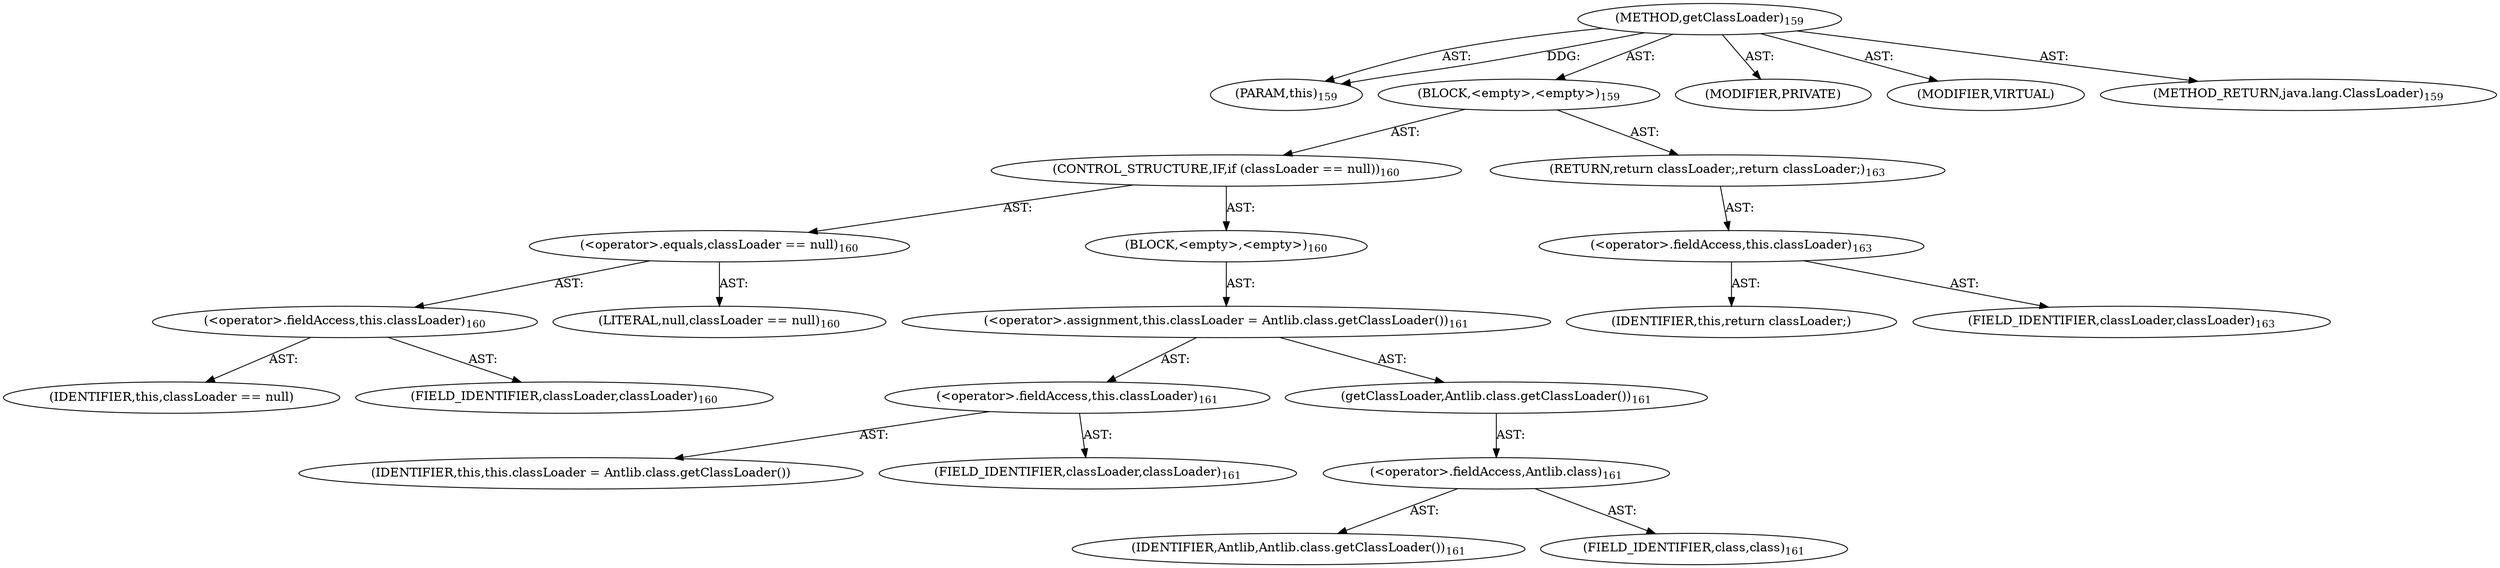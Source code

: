 digraph "getClassLoader" {  
"111669149699" [label = <(METHOD,getClassLoader)<SUB>159</SUB>> ]
"115964117000" [label = <(PARAM,this)<SUB>159</SUB>> ]
"25769803786" [label = <(BLOCK,&lt;empty&gt;,&lt;empty&gt;)<SUB>159</SUB>> ]
"47244640261" [label = <(CONTROL_STRUCTURE,IF,if (classLoader == null))<SUB>160</SUB>> ]
"30064771114" [label = <(&lt;operator&gt;.equals,classLoader == null)<SUB>160</SUB>> ]
"30064771115" [label = <(&lt;operator&gt;.fieldAccess,this.classLoader)<SUB>160</SUB>> ]
"68719476776" [label = <(IDENTIFIER,this,classLoader == null)> ]
"55834574852" [label = <(FIELD_IDENTIFIER,classLoader,classLoader)<SUB>160</SUB>> ]
"90194313219" [label = <(LITERAL,null,classLoader == null)<SUB>160</SUB>> ]
"25769803787" [label = <(BLOCK,&lt;empty&gt;,&lt;empty&gt;)<SUB>160</SUB>> ]
"30064771116" [label = <(&lt;operator&gt;.assignment,this.classLoader = Antlib.class.getClassLoader())<SUB>161</SUB>> ]
"30064771117" [label = <(&lt;operator&gt;.fieldAccess,this.classLoader)<SUB>161</SUB>> ]
"68719476777" [label = <(IDENTIFIER,this,this.classLoader = Antlib.class.getClassLoader())> ]
"55834574853" [label = <(FIELD_IDENTIFIER,classLoader,classLoader)<SUB>161</SUB>> ]
"30064771118" [label = <(getClassLoader,Antlib.class.getClassLoader())<SUB>161</SUB>> ]
"30064771119" [label = <(&lt;operator&gt;.fieldAccess,Antlib.class)<SUB>161</SUB>> ]
"68719476778" [label = <(IDENTIFIER,Antlib,Antlib.class.getClassLoader())<SUB>161</SUB>> ]
"55834574854" [label = <(FIELD_IDENTIFIER,class,class)<SUB>161</SUB>> ]
"146028888065" [label = <(RETURN,return classLoader;,return classLoader;)<SUB>163</SUB>> ]
"30064771120" [label = <(&lt;operator&gt;.fieldAccess,this.classLoader)<SUB>163</SUB>> ]
"68719476779" [label = <(IDENTIFIER,this,return classLoader;)> ]
"55834574855" [label = <(FIELD_IDENTIFIER,classLoader,classLoader)<SUB>163</SUB>> ]
"133143986187" [label = <(MODIFIER,PRIVATE)> ]
"133143986188" [label = <(MODIFIER,VIRTUAL)> ]
"128849018883" [label = <(METHOD_RETURN,java.lang.ClassLoader)<SUB>159</SUB>> ]
  "111669149699" -> "115964117000"  [ label = "AST: "] 
  "111669149699" -> "25769803786"  [ label = "AST: "] 
  "111669149699" -> "133143986187"  [ label = "AST: "] 
  "111669149699" -> "133143986188"  [ label = "AST: "] 
  "111669149699" -> "128849018883"  [ label = "AST: "] 
  "25769803786" -> "47244640261"  [ label = "AST: "] 
  "25769803786" -> "146028888065"  [ label = "AST: "] 
  "47244640261" -> "30064771114"  [ label = "AST: "] 
  "47244640261" -> "25769803787"  [ label = "AST: "] 
  "30064771114" -> "30064771115"  [ label = "AST: "] 
  "30064771114" -> "90194313219"  [ label = "AST: "] 
  "30064771115" -> "68719476776"  [ label = "AST: "] 
  "30064771115" -> "55834574852"  [ label = "AST: "] 
  "25769803787" -> "30064771116"  [ label = "AST: "] 
  "30064771116" -> "30064771117"  [ label = "AST: "] 
  "30064771116" -> "30064771118"  [ label = "AST: "] 
  "30064771117" -> "68719476777"  [ label = "AST: "] 
  "30064771117" -> "55834574853"  [ label = "AST: "] 
  "30064771118" -> "30064771119"  [ label = "AST: "] 
  "30064771119" -> "68719476778"  [ label = "AST: "] 
  "30064771119" -> "55834574854"  [ label = "AST: "] 
  "146028888065" -> "30064771120"  [ label = "AST: "] 
  "30064771120" -> "68719476779"  [ label = "AST: "] 
  "30064771120" -> "55834574855"  [ label = "AST: "] 
  "111669149699" -> "115964117000"  [ label = "DDG: "] 
}
